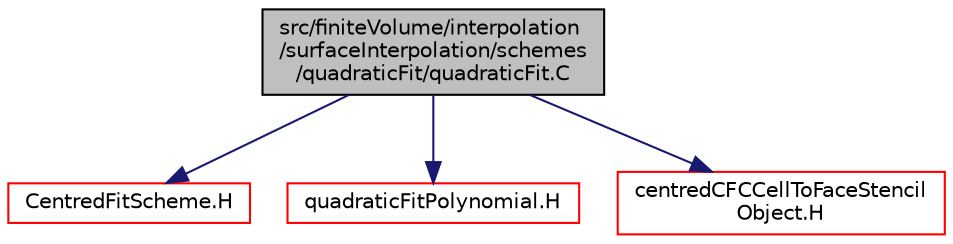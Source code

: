 digraph "src/finiteVolume/interpolation/surfaceInterpolation/schemes/quadraticFit/quadraticFit.C"
{
  bgcolor="transparent";
  edge [fontname="Helvetica",fontsize="10",labelfontname="Helvetica",labelfontsize="10"];
  node [fontname="Helvetica",fontsize="10",shape=record];
  Node1 [label="src/finiteVolume/interpolation\l/surfaceInterpolation/schemes\l/quadraticFit/quadraticFit.C",height=0.2,width=0.4,color="black", fillcolor="grey75", style="filled", fontcolor="black"];
  Node1 -> Node2 [color="midnightblue",fontsize="10",style="solid",fontname="Helvetica"];
  Node2 [label="CentredFitScheme.H",height=0.2,width=0.4,color="red",URL="$a06243.html"];
  Node1 -> Node3 [color="midnightblue",fontsize="10",style="solid",fontname="Helvetica"];
  Node3 [label="quadraticFitPolynomial.H",height=0.2,width=0.4,color="red",URL="$a06295.html"];
  Node1 -> Node4 [color="midnightblue",fontsize="10",style="solid",fontname="Helvetica"];
  Node4 [label="centredCFCCellToFaceStencil\lObject.H",height=0.2,width=0.4,color="red",URL="$a06013.html"];
}
